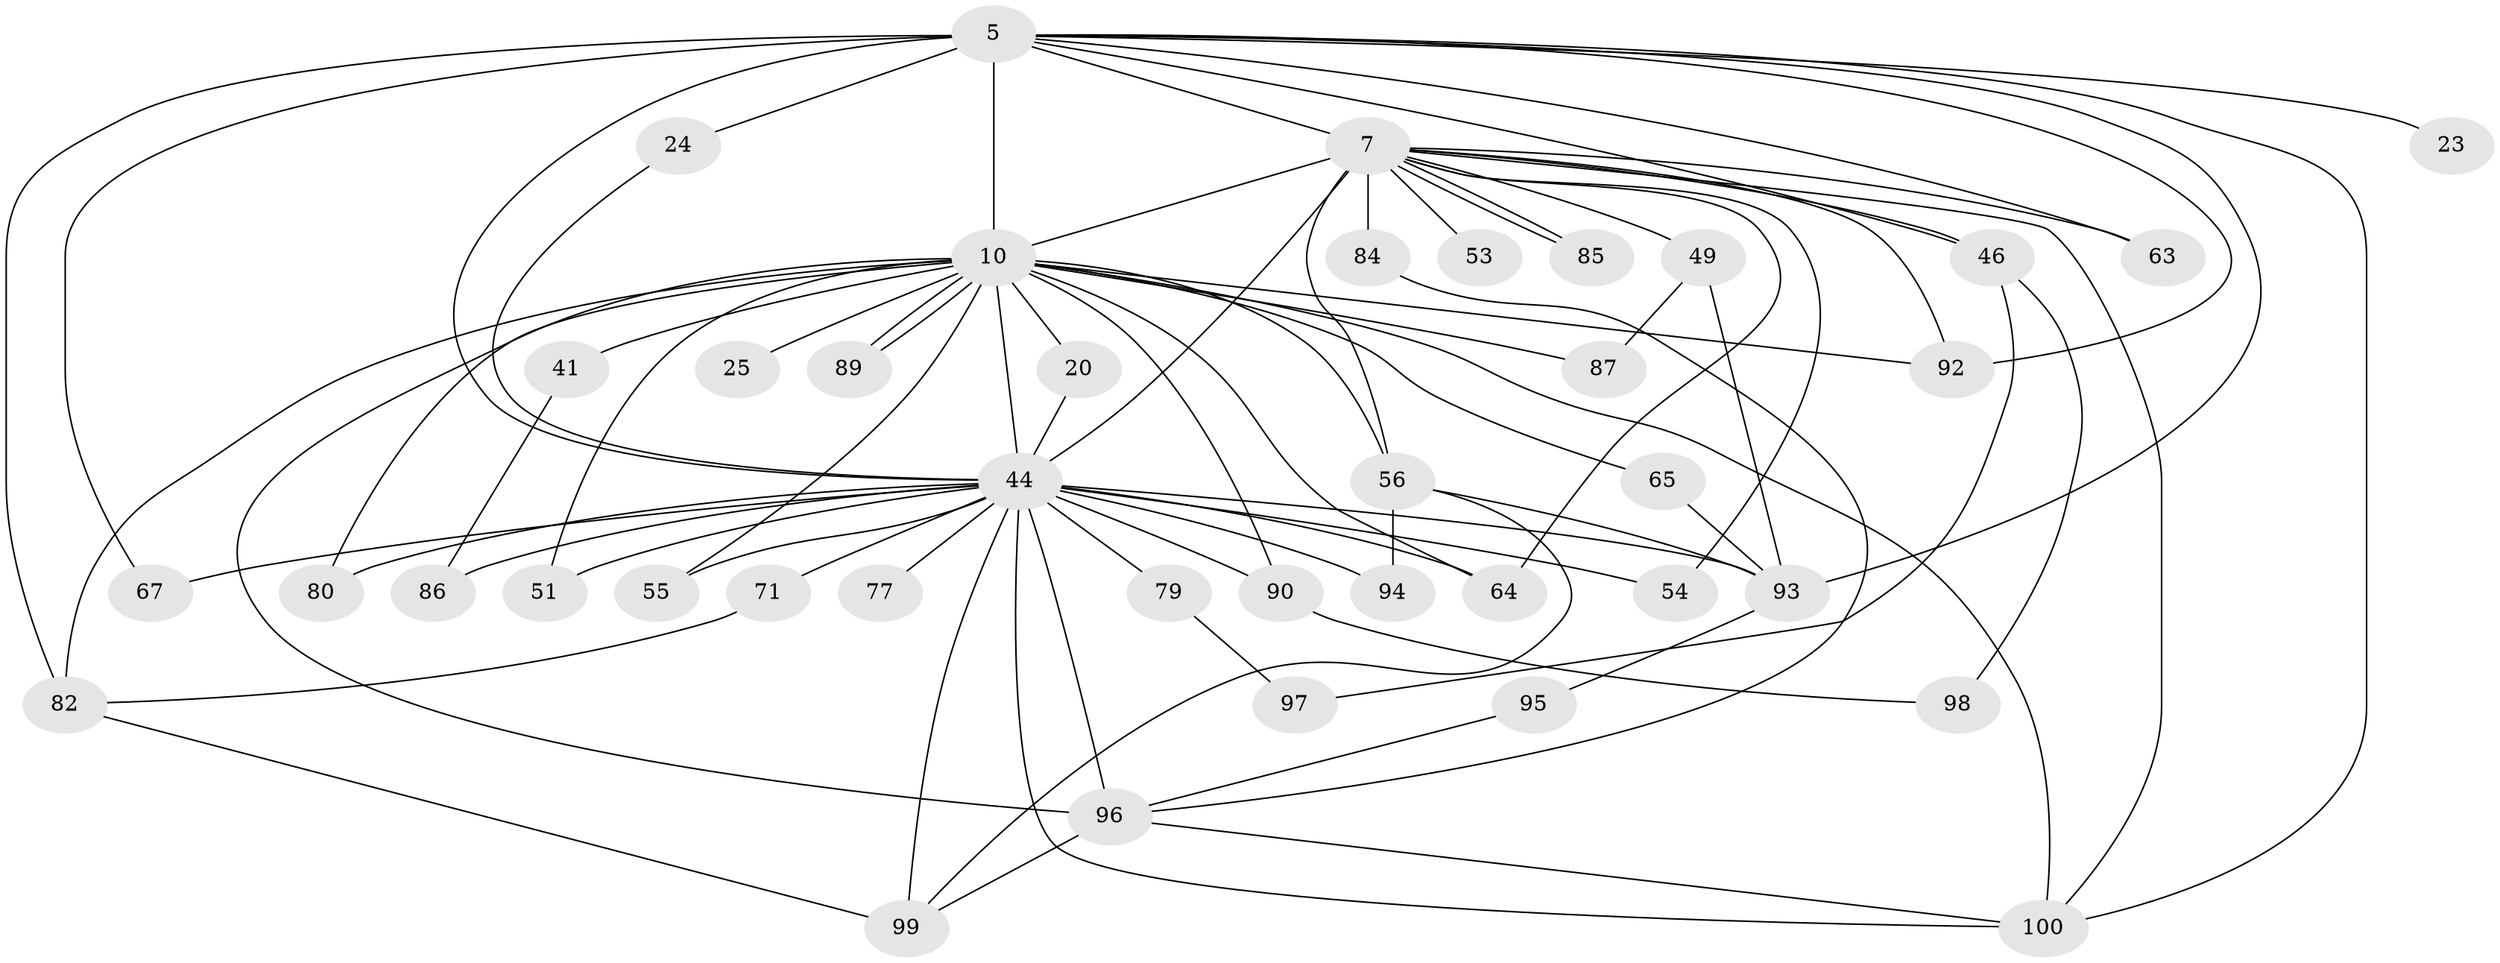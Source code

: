 // original degree distribution, {15: 0.01, 20: 0.02, 17: 0.01, 16: 0.01, 26: 0.01, 22: 0.01, 18: 0.01, 14: 0.01, 27: 0.01, 3: 0.23, 6: 0.01, 5: 0.04, 4: 0.1, 2: 0.49, 8: 0.01, 7: 0.02}
// Generated by graph-tools (version 1.1) at 2025/46/03/04/25 21:46:23]
// undirected, 40 vertices, 80 edges
graph export_dot {
graph [start="1"]
  node [color=gray90,style=filled];
  5 [super="+3"];
  7 [super="+4"];
  10 [super="+6"];
  20;
  23;
  24;
  25;
  41 [super="+17"];
  44 [super="+11+8+9"];
  46 [super="+45"];
  49 [super="+34+42"];
  51;
  53;
  54;
  55 [super="+43"];
  56 [super="+39+50"];
  63;
  64 [super="+48"];
  65;
  67 [super="+14"];
  71;
  77;
  79;
  80;
  82 [super="+36+68"];
  84 [super="+69+78"];
  85;
  86;
  87 [super="+76"];
  89;
  90 [super="+61+83+13+74"];
  92 [super="+28+88"];
  93 [super="+59+40"];
  94 [super="+73"];
  95;
  96 [super="+81+18+72"];
  97;
  98;
  99 [super="+91"];
  100 [super="+62+75"];
  5 -- 7 [weight=4];
  5 -- 10 [weight=4];
  5 -- 23 [weight=2];
  5 -- 46 [weight=2];
  5 -- 63;
  5 -- 67 [weight=2];
  5 -- 82 [weight=2];
  5 -- 24;
  5 -- 44 [weight=9];
  5 -- 92;
  5 -- 93;
  5 -- 100 [weight=2];
  7 -- 10 [weight=4];
  7 -- 53 [weight=2];
  7 -- 63;
  7 -- 84 [weight=5];
  7 -- 85;
  7 -- 85;
  7 -- 49 [weight=3];
  7 -- 54;
  7 -- 44 [weight=8];
  7 -- 92 [weight=3];
  7 -- 46 [weight=3];
  7 -- 56;
  7 -- 100;
  7 -- 64 [weight=2];
  10 -- 25 [weight=2];
  10 -- 55 [weight=3];
  10 -- 56 [weight=3];
  10 -- 64;
  10 -- 87 [weight=2];
  10 -- 89;
  10 -- 89;
  10 -- 100 [weight=2];
  10 -- 65;
  10 -- 80;
  10 -- 20;
  10 -- 41 [weight=3];
  10 -- 51;
  10 -- 82 [weight=2];
  10 -- 44 [weight=9];
  10 -- 92;
  10 -- 90 [weight=4];
  10 -- 96 [weight=4];
  20 -- 44;
  24 -- 44;
  41 -- 86;
  44 -- 67;
  44 -- 71;
  44 -- 77 [weight=2];
  44 -- 79 [weight=2];
  44 -- 93 [weight=4];
  44 -- 51;
  44 -- 54;
  44 -- 55;
  44 -- 94;
  44 -- 99 [weight=2];
  44 -- 80;
  44 -- 86;
  44 -- 90 [weight=2];
  44 -- 96 [weight=6];
  44 -- 64;
  44 -- 100;
  46 -- 97;
  46 -- 98;
  49 -- 87;
  49 -- 93;
  56 -- 94 [weight=2];
  56 -- 99;
  56 -- 93;
  65 -- 93;
  71 -- 82;
  79 -- 97;
  82 -- 99 [weight=2];
  84 -- 96 [weight=3];
  90 -- 98;
  93 -- 95;
  95 -- 96;
  96 -- 99;
  96 -- 100;
}
